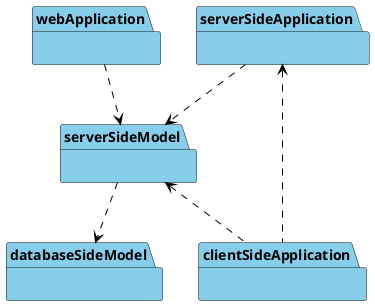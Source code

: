 ' https://www.visual-paradigm.com/VPGallery/diagrams/Package.html
@startuml

skinparam ArrowColor Black
skinparam componentArrowColor Black
skinparam packageBackgroundColor SkyBlue

package serverSideApplication{
}
package serverSideModel{
}
package webApplication{
}
package clientSideApplication{
}
package databaseSideModel{
}

serverSideApplication <.. clientSideApplication
serverSideApplication ..> serverSideModel
serverSideModel <.. clientSideApplication
webApplication ..> serverSideModel
serverSideModel ..> databaseSideModel

@enduml
